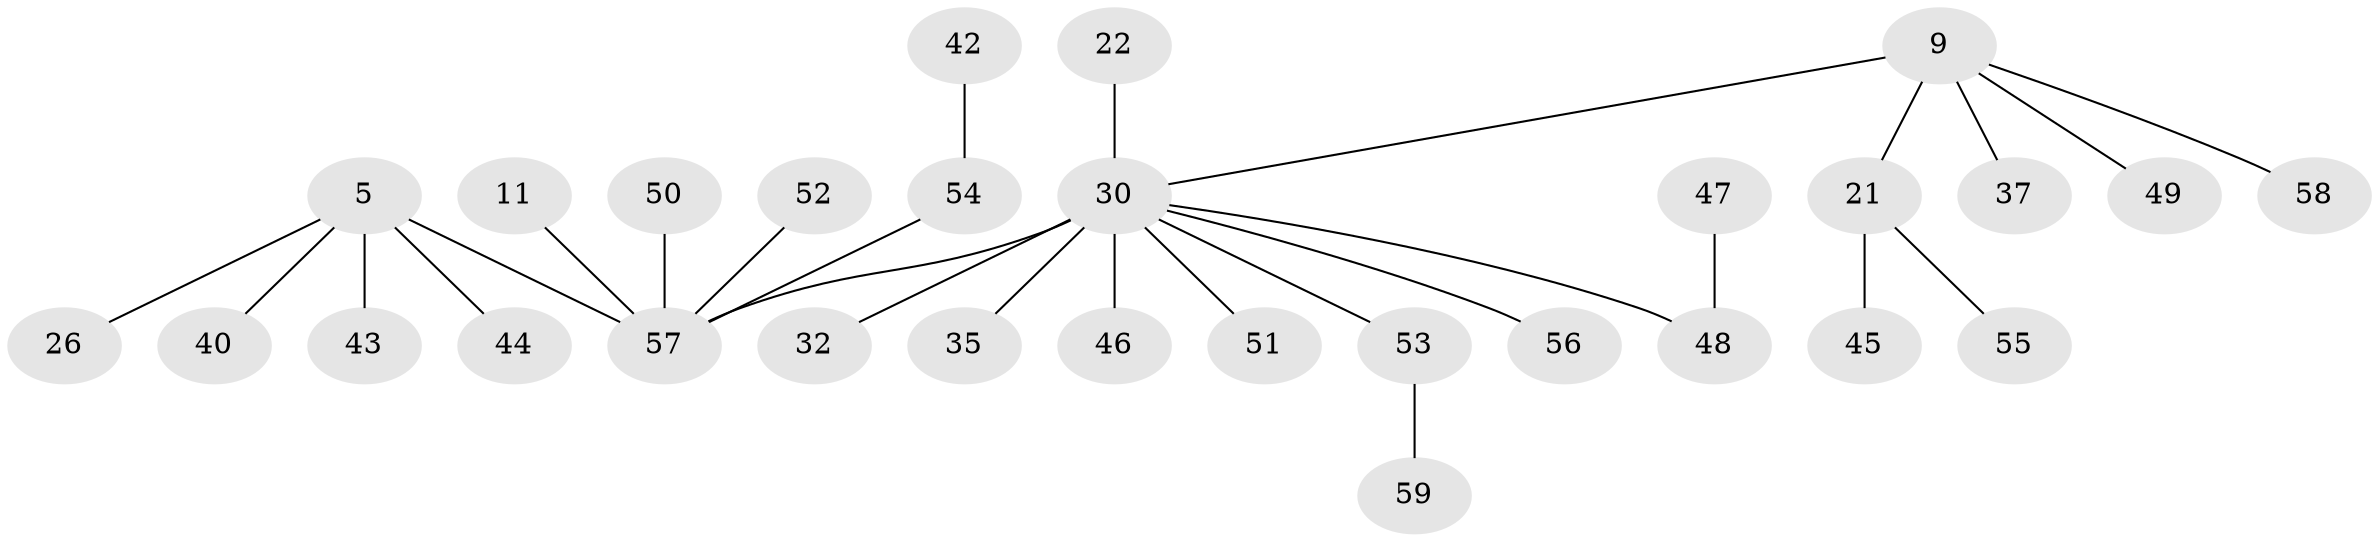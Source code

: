 // original degree distribution, {5: 0.03389830508474576, 7: 0.01694915254237288, 4: 0.03389830508474576, 3: 0.13559322033898305, 6: 0.03389830508474576, 2: 0.3220338983050847, 1: 0.423728813559322}
// Generated by graph-tools (version 1.1) at 2025/42/03/09/25 04:42:05]
// undirected, 29 vertices, 28 edges
graph export_dot {
graph [start="1"]
  node [color=gray90,style=filled];
  5;
  9;
  11 [super="+8"];
  21 [super="+13"];
  22;
  26 [super="+18"];
  30 [super="+16+28"];
  32 [super="+23"];
  35;
  37;
  40 [super="+38"];
  42;
  43 [super="+33"];
  44;
  45 [super="+31"];
  46;
  47;
  48 [super="+41"];
  49 [super="+25"];
  50 [super="+15"];
  51;
  52;
  53;
  54 [super="+19"];
  55 [super="+14"];
  56;
  57 [super="+34+39+6"];
  58;
  59;
  5 -- 44;
  5 -- 57 [weight=2];
  5 -- 26;
  5 -- 43;
  5 -- 40;
  9 -- 21 [weight=2];
  9 -- 37;
  9 -- 58;
  9 -- 30;
  9 -- 49;
  11 -- 57;
  21 -- 55;
  21 -- 45;
  22 -- 30;
  30 -- 56;
  30 -- 51;
  30 -- 35;
  30 -- 46;
  30 -- 53;
  30 -- 57 [weight=3];
  30 -- 48;
  30 -- 32;
  42 -- 54;
  47 -- 48;
  50 -- 57;
  52 -- 57;
  53 -- 59;
  54 -- 57;
}
